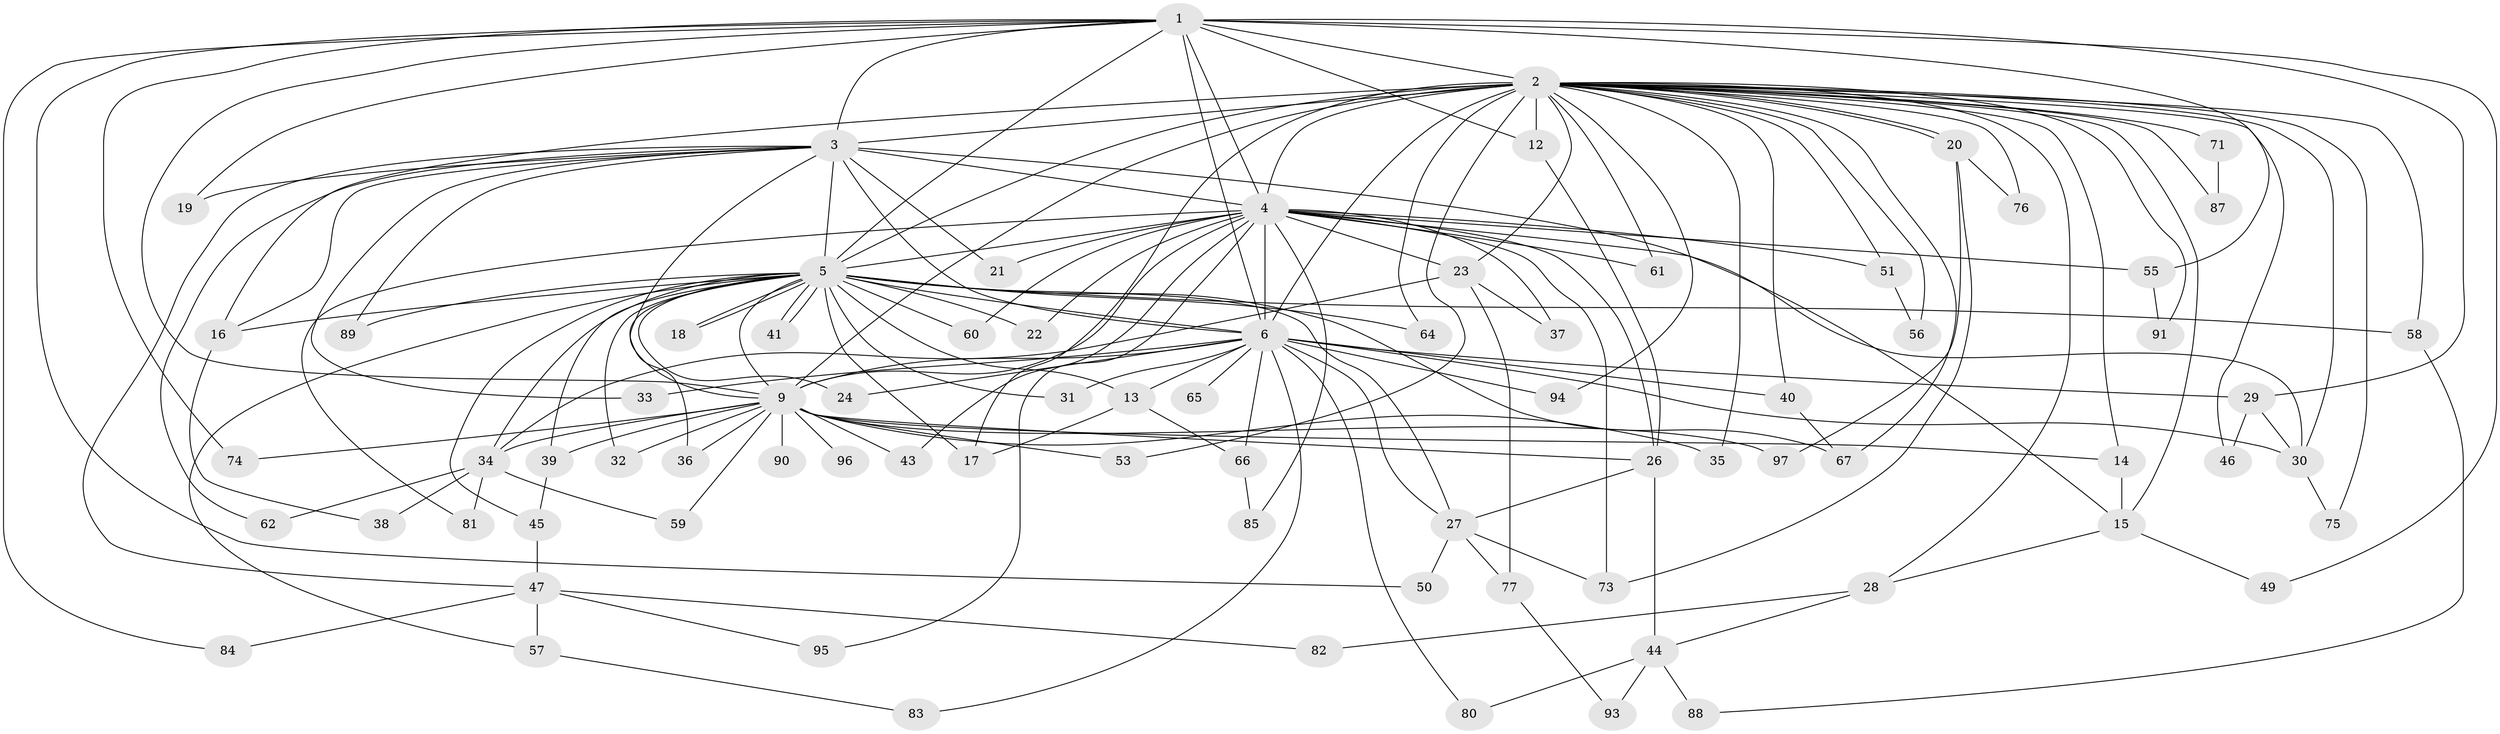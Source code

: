 // original degree distribution, {17: 0.020618556701030927, 30: 0.010309278350515464, 18: 0.010309278350515464, 19: 0.020618556701030927, 32: 0.010309278350515464, 13: 0.010309278350515464, 15: 0.010309278350515464, 21: 0.010309278350515464, 2: 0.5463917525773195, 3: 0.1958762886597938, 4: 0.061855670103092786, 5: 0.05154639175257732, 6: 0.030927835051546393, 7: 0.010309278350515464}
// Generated by graph-tools (version 1.1) at 2025/10/02/27/25 16:10:59]
// undirected, 79 vertices, 171 edges
graph export_dot {
graph [start="1"]
  node [color=gray90,style=filled];
  1 [super="+79"];
  2 [super="+10"];
  3 [super="+11"];
  4 [super="+7"];
  5 [super="+42"];
  6 [super="+8"];
  9 [super="+48"];
  12;
  13;
  14;
  15 [super="+25"];
  16 [super="+86"];
  17 [super="+54"];
  18;
  19;
  20 [super="+92"];
  21;
  22;
  23 [super="+52"];
  24;
  26;
  27 [super="+72"];
  28 [super="+63"];
  29 [super="+78"];
  30 [super="+68"];
  31;
  32;
  33;
  34;
  35;
  36;
  37;
  38;
  39;
  40 [super="+70"];
  41;
  43;
  44;
  45;
  46;
  47;
  49;
  50;
  51;
  53;
  55;
  56;
  57;
  58;
  59;
  60;
  61 [super="+69"];
  62;
  64;
  65;
  66;
  67;
  71;
  73;
  74;
  75;
  76;
  77;
  80;
  81;
  82;
  83;
  84;
  85;
  87;
  88;
  89;
  90;
  91;
  93;
  94;
  95;
  96;
  97;
  1 -- 2 [weight=3];
  1 -- 3;
  1 -- 4 [weight=2];
  1 -- 5;
  1 -- 6 [weight=2];
  1 -- 9;
  1 -- 12;
  1 -- 19;
  1 -- 29;
  1 -- 49;
  1 -- 50;
  1 -- 55;
  1 -- 74;
  1 -- 84;
  2 -- 3 [weight=3];
  2 -- 4 [weight=4];
  2 -- 5 [weight=2];
  2 -- 6 [weight=4];
  2 -- 9 [weight=2];
  2 -- 12;
  2 -- 20;
  2 -- 20;
  2 -- 28;
  2 -- 30;
  2 -- 40;
  2 -- 46;
  2 -- 51;
  2 -- 56;
  2 -- 58;
  2 -- 61;
  2 -- 67;
  2 -- 71 [weight=2];
  2 -- 75;
  2 -- 87;
  2 -- 91;
  2 -- 94;
  2 -- 64;
  2 -- 35;
  2 -- 76;
  2 -- 14;
  2 -- 17;
  2 -- 53;
  2 -- 23;
  2 -- 16;
  2 -- 15;
  3 -- 4 [weight=2];
  3 -- 5;
  3 -- 6 [weight=2];
  3 -- 9;
  3 -- 15;
  3 -- 16;
  3 -- 19;
  3 -- 21;
  3 -- 33;
  3 -- 47;
  3 -- 62;
  3 -- 89;
  4 -- 5 [weight=2];
  4 -- 6 [weight=4];
  4 -- 9 [weight=2];
  4 -- 21;
  4 -- 22;
  4 -- 23;
  4 -- 51;
  4 -- 55;
  4 -- 60;
  4 -- 73;
  4 -- 81;
  4 -- 95;
  4 -- 37;
  4 -- 43;
  4 -- 85;
  4 -- 26;
  4 -- 61 [weight=2];
  4 -- 30;
  5 -- 6 [weight=2];
  5 -- 9;
  5 -- 13;
  5 -- 16;
  5 -- 17;
  5 -- 18;
  5 -- 18;
  5 -- 22;
  5 -- 24;
  5 -- 31;
  5 -- 32;
  5 -- 34;
  5 -- 36;
  5 -- 39;
  5 -- 41;
  5 -- 41;
  5 -- 57;
  5 -- 58;
  5 -- 60;
  5 -- 64;
  5 -- 67;
  5 -- 89;
  5 -- 45;
  5 -- 27;
  6 -- 9 [weight=2];
  6 -- 29;
  6 -- 40;
  6 -- 65 [weight=2];
  6 -- 94;
  6 -- 66;
  6 -- 13;
  6 -- 80;
  6 -- 83;
  6 -- 24;
  6 -- 27;
  6 -- 30;
  6 -- 31;
  6 -- 33;
  9 -- 14;
  9 -- 32;
  9 -- 34;
  9 -- 35;
  9 -- 36;
  9 -- 39;
  9 -- 43;
  9 -- 53;
  9 -- 74;
  9 -- 90 [weight=2];
  9 -- 97;
  9 -- 96;
  9 -- 26;
  9 -- 59;
  12 -- 26;
  13 -- 66;
  13 -- 17;
  14 -- 15;
  15 -- 28;
  15 -- 49;
  16 -- 38;
  20 -- 76;
  20 -- 97;
  20 -- 73;
  23 -- 37;
  23 -- 77;
  23 -- 34;
  26 -- 27;
  26 -- 44;
  27 -- 50;
  27 -- 73;
  27 -- 77;
  28 -- 44;
  28 -- 82;
  29 -- 46;
  29 -- 30;
  30 -- 75;
  34 -- 38;
  34 -- 59;
  34 -- 62;
  34 -- 81;
  39 -- 45;
  40 -- 67;
  44 -- 80;
  44 -- 88;
  44 -- 93;
  45 -- 47;
  47 -- 57;
  47 -- 82;
  47 -- 84;
  47 -- 95;
  51 -- 56;
  55 -- 91;
  57 -- 83;
  58 -- 88;
  66 -- 85;
  71 -- 87;
  77 -- 93;
}
